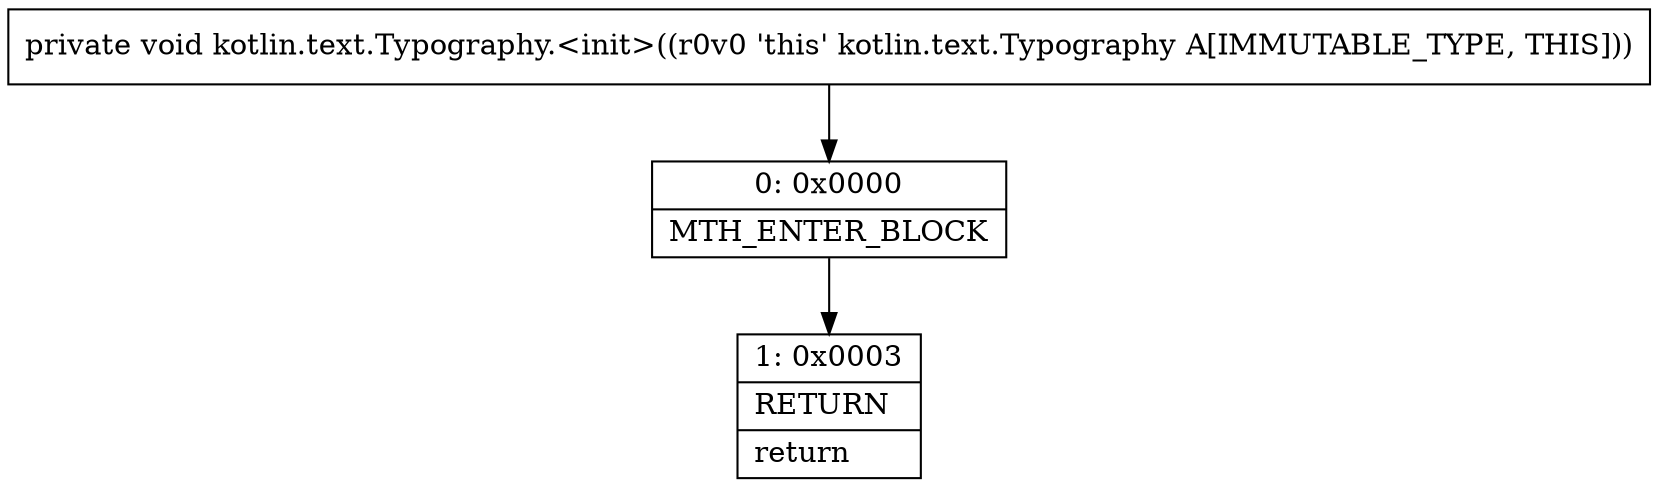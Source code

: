 digraph "CFG forkotlin.text.Typography.\<init\>()V" {
Node_0 [shape=record,label="{0\:\ 0x0000|MTH_ENTER_BLOCK\l}"];
Node_1 [shape=record,label="{1\:\ 0x0003|RETURN\l|return\l}"];
MethodNode[shape=record,label="{private void kotlin.text.Typography.\<init\>((r0v0 'this' kotlin.text.Typography A[IMMUTABLE_TYPE, THIS])) }"];
MethodNode -> Node_0;
Node_0 -> Node_1;
}

